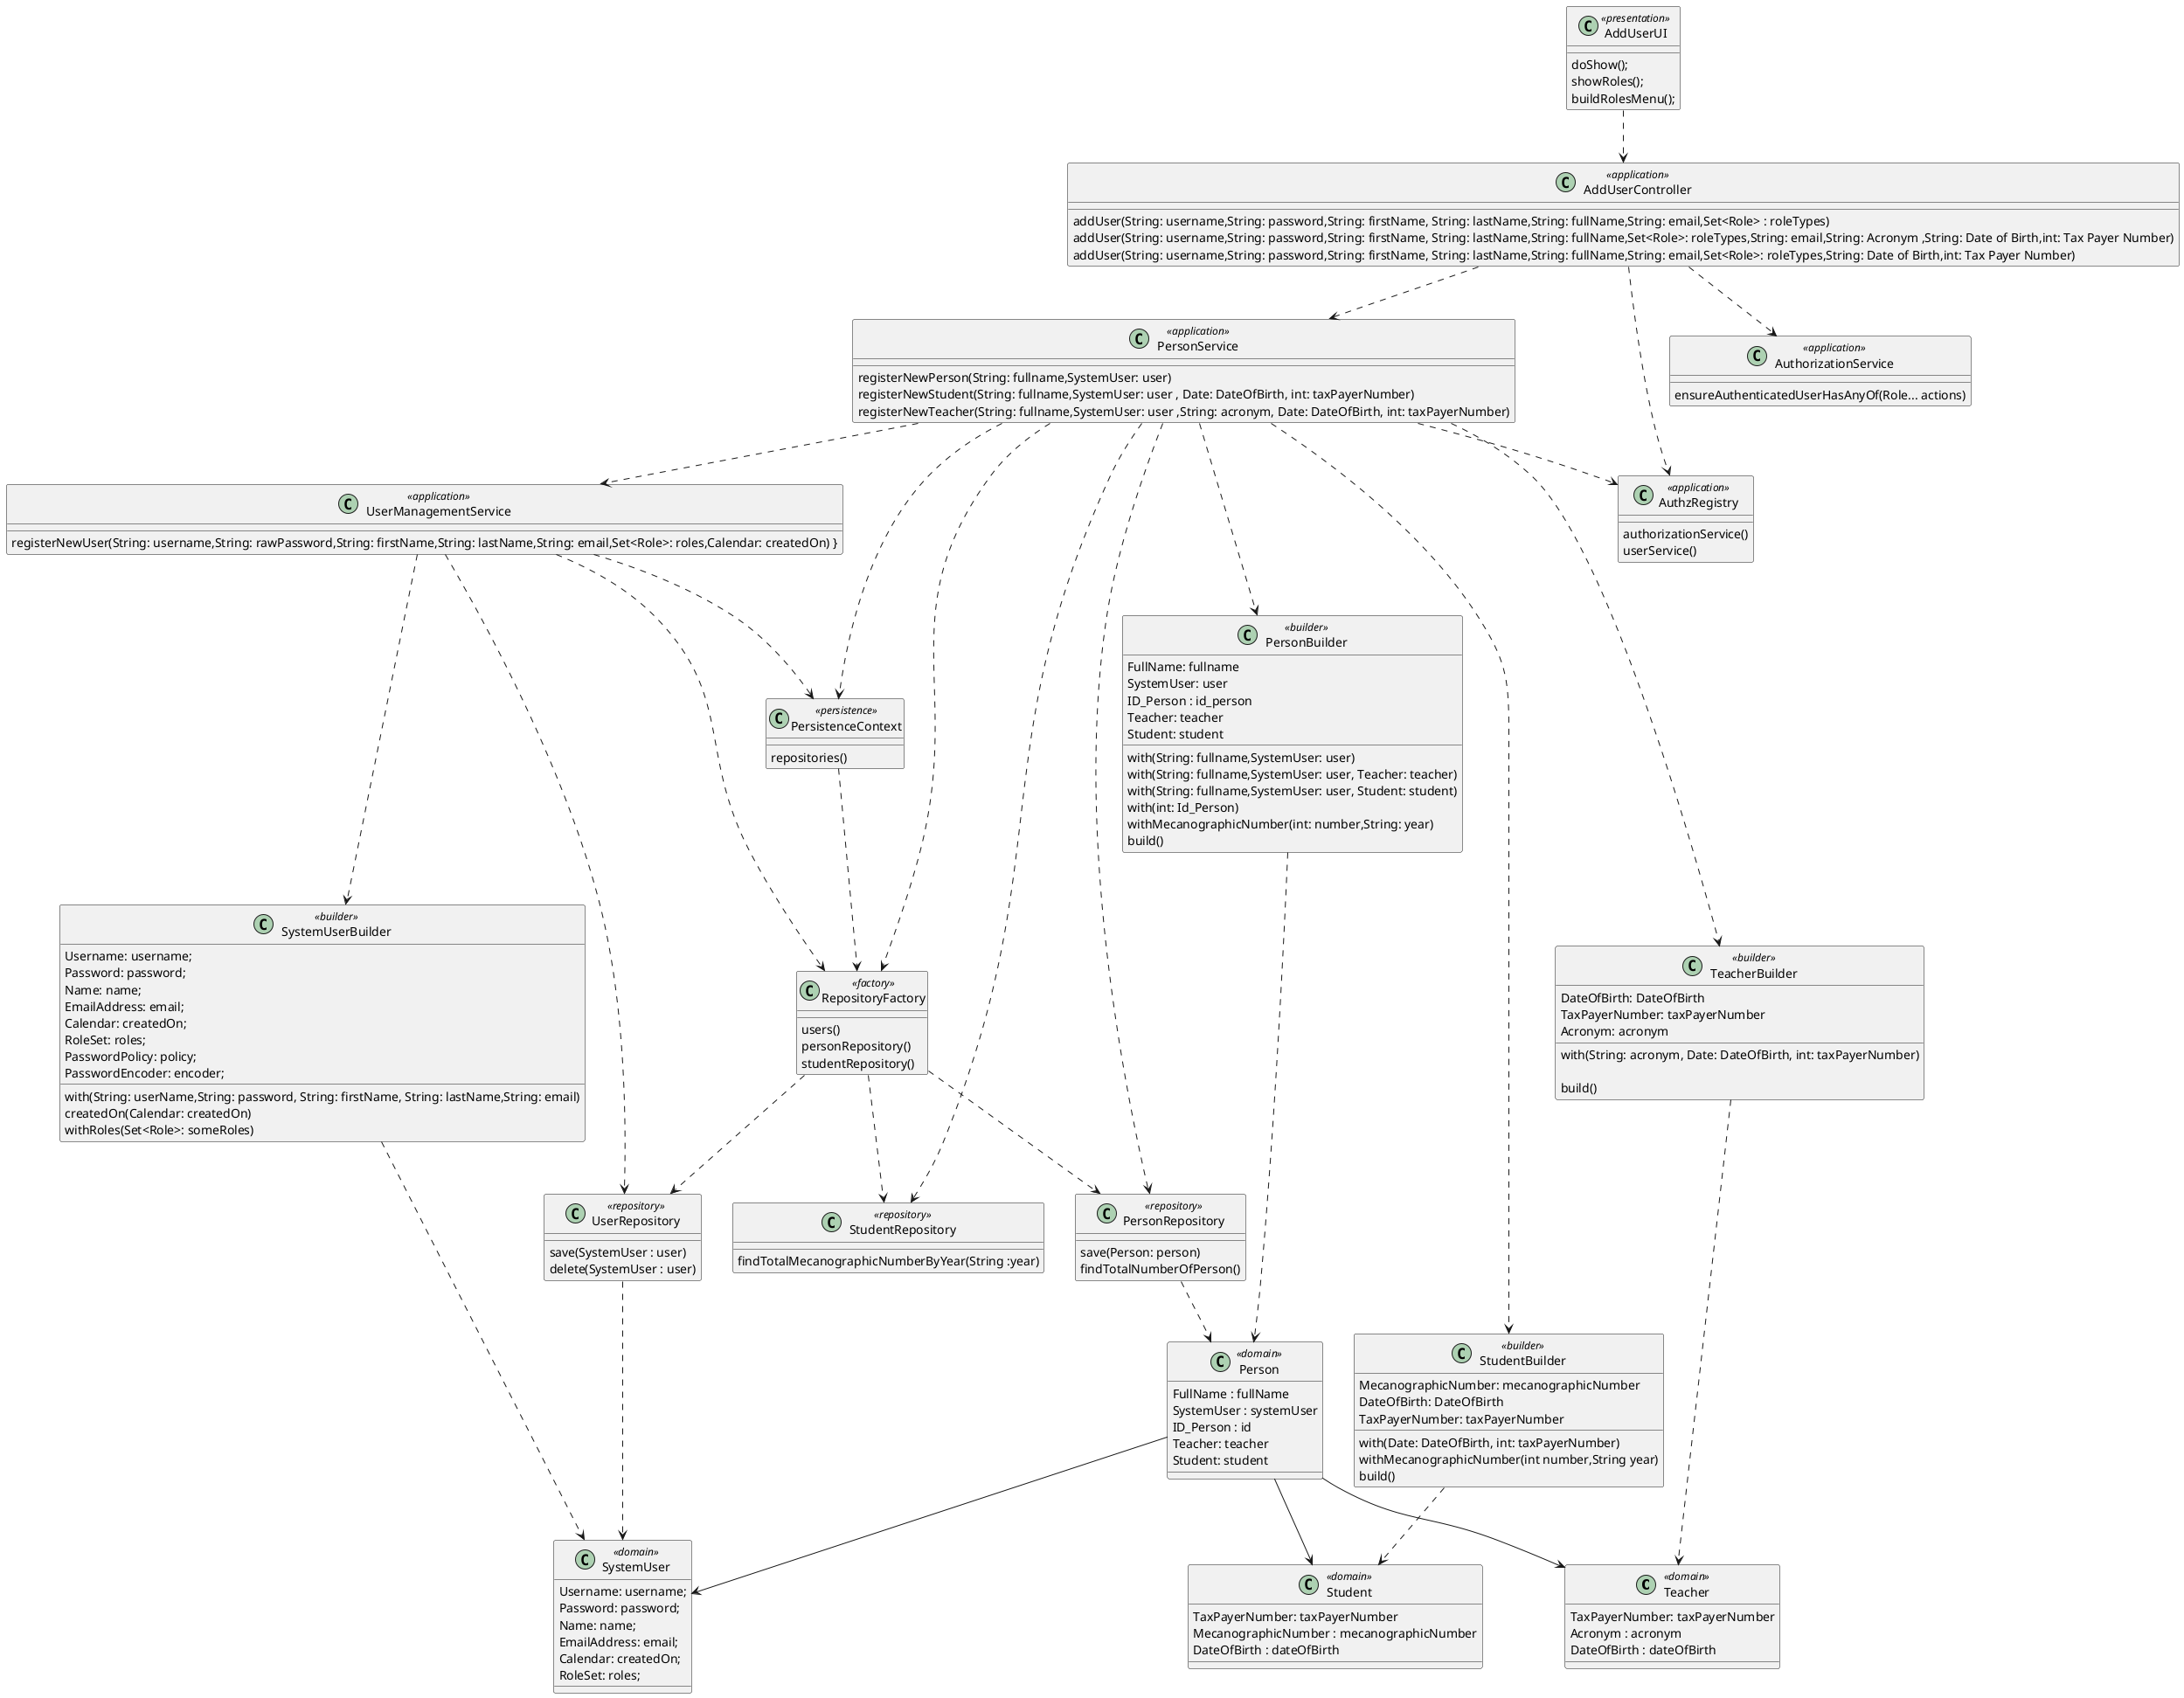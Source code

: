 @startuml
'https://plantuml.com/class-diagram


class Teacher <<domain>>
class Student <<domain>>
class AddUserUI <<presentation>>
class AddUserController <<application>>
class AuthzRegistry <<application>>
class AuthorizationService  <<application>>
class UserManagementService  <<application>>
class SystemUserBuilder <<builder>>
class SystemUser   <<domain>>
class PersonService  <<application>>
class PersonBuilder  <<builder>>
class TeacherBuilder  <<builder>>
class StudentBuilder  <<builder>>
class Person <<domain>>

class PersistenceContext  <<persistence>>
class RepositoryFactory  <<factory>>
class UserRepository  <<repository>>
class PersonRepository  <<repository>>
class StudentRepository  <<repository>>

AddUserUI ..>AddUserController
AddUserController ..> PersonService
PersonService ..> UserManagementService
AddUserController ..> AuthzRegistry
AddUserController ..> AuthorizationService
PersonService ..> AuthzRegistry

UserManagementService ..> SystemUserBuilder
UserManagementService ..> PersistenceContext
UserManagementService ..> RepositoryFactory
UserManagementService ..> UserRepository

PersonService ..> PersonBuilder
PersonService ..> TeacherBuilder
PersonService ..> StudentBuilder
PersonService ..> PersistenceContext
PersonService ..> RepositoryFactory
PersonService ..> PersonRepository
PersonService ..> StudentRepository


PersistenceContext ..> RepositoryFactory
RepositoryFactory ..> UserRepository
RepositoryFactory ..> PersonRepository
RepositoryFactory ..> StudentRepository

PersonRepository ..> Person
PersonBuilder ..> Person
StudentBuilder ..> Student
TeacherBuilder ..> Teacher
UserRepository ..> SystemUser
SystemUserBuilder ..> SystemUser

Person --> SystemUser
Person --> Student
Person --> Teacher

class AddUserUI {
doShow();
showRoles();
buildRolesMenu();
}

class Person {
FullName : fullName
SystemUser : systemUser
ID_Person : id
Teacher: teacher
Student: student
}

class Student {
TaxPayerNumber: taxPayerNumber
MecanographicNumber : mecanographicNumber
DateOfBirth : dateOfBirth
}

class Teacher {
TaxPayerNumber: taxPayerNumber
Acronym : acronym
DateOfBirth : dateOfBirth
}

class AddUserController{
addUser(String: username,String: password,String: firstName, String: lastName,String: fullName,String: email,Set<Role> : roleTypes)
addUser(String: username,String: password,String: firstName, String: lastName,String: fullName,Set<Role>: roleTypes,String: email,String: Acronym ,String: Date of Birth,int: Tax Payer Number)
addUser(String: username,String: password,String: firstName, String: lastName,String: fullName,String: email,Set<Role>: roleTypes,String: Date of Birth,int: Tax Payer Number)
}

class PersistenceContext{
repositories()
}
class RepositoryFactory{
users()
personRepository()
studentRepository()
}

class UserRepository{
save(SystemUser : user)
delete(SystemUser : user)
}

class PersonRepository{
save(Person: person)
findTotalNumberOfPerson()
}

class StudentRepository{
findTotalMecanographicNumberByYear(String :year)
}

class AuthzRegistry{
authorizationService()
userService()
}

class AuthorizationService{
ensureAuthenticatedUserHasAnyOf(Role... actions)
}

class UserManagementService{
registerNewUser(String: username,String: rawPassword,String: firstName,String: lastName,String: email,Set<Role>: roles,Calendar: createdOn) }
}

class SystemUserBuilder{
Username: username;
Password: password;
Name: name;
EmailAddress: email;
Calendar: createdOn;
RoleSet: roles;
PasswordPolicy: policy;
PasswordEncoder: encoder;
with(String: userName,String: password, String: firstName, String: lastName,String: email)
createdOn(Calendar: createdOn)
withRoles(Set<Role>: someRoles)
}

class SystemUser{
Username: username;
Password: password;
Name: name;
EmailAddress: email;
Calendar: createdOn;
RoleSet: roles;
}

class PersonBuilder{
FullName: fullname
SystemUser: user
ID_Person : id_person
Teacher: teacher
Student: student

with(String: fullname,SystemUser: user)
with(String: fullname,SystemUser: user, Teacher: teacher)
with(String: fullname,SystemUser: user, Student: student)
with(int: Id_Person)
withMecanographicNumber(int: number,String: year)
build()
}

class TeacherBuilder{
DateOfBirth: DateOfBirth
TaxPayerNumber: taxPayerNumber
Acronym: acronym

with(String: acronym, Date: DateOfBirth, int: taxPayerNumber)

build()
}

class StudentBuilder{
MecanographicNumber: mecanographicNumber
DateOfBirth: DateOfBirth
TaxPayerNumber: taxPayerNumber

with(Date: DateOfBirth, int: taxPayerNumber)
withMecanographicNumber(int number,String year)


build()
}

class PersonService{
registerNewPerson(String: fullname,SystemUser: user)
registerNewStudent(String: fullname,SystemUser: user , Date: DateOfBirth, int: taxPayerNumber)
registerNewTeacher(String: fullname,SystemUser: user ,String: acronym, Date: DateOfBirth, int: taxPayerNumber)
}
@enduml